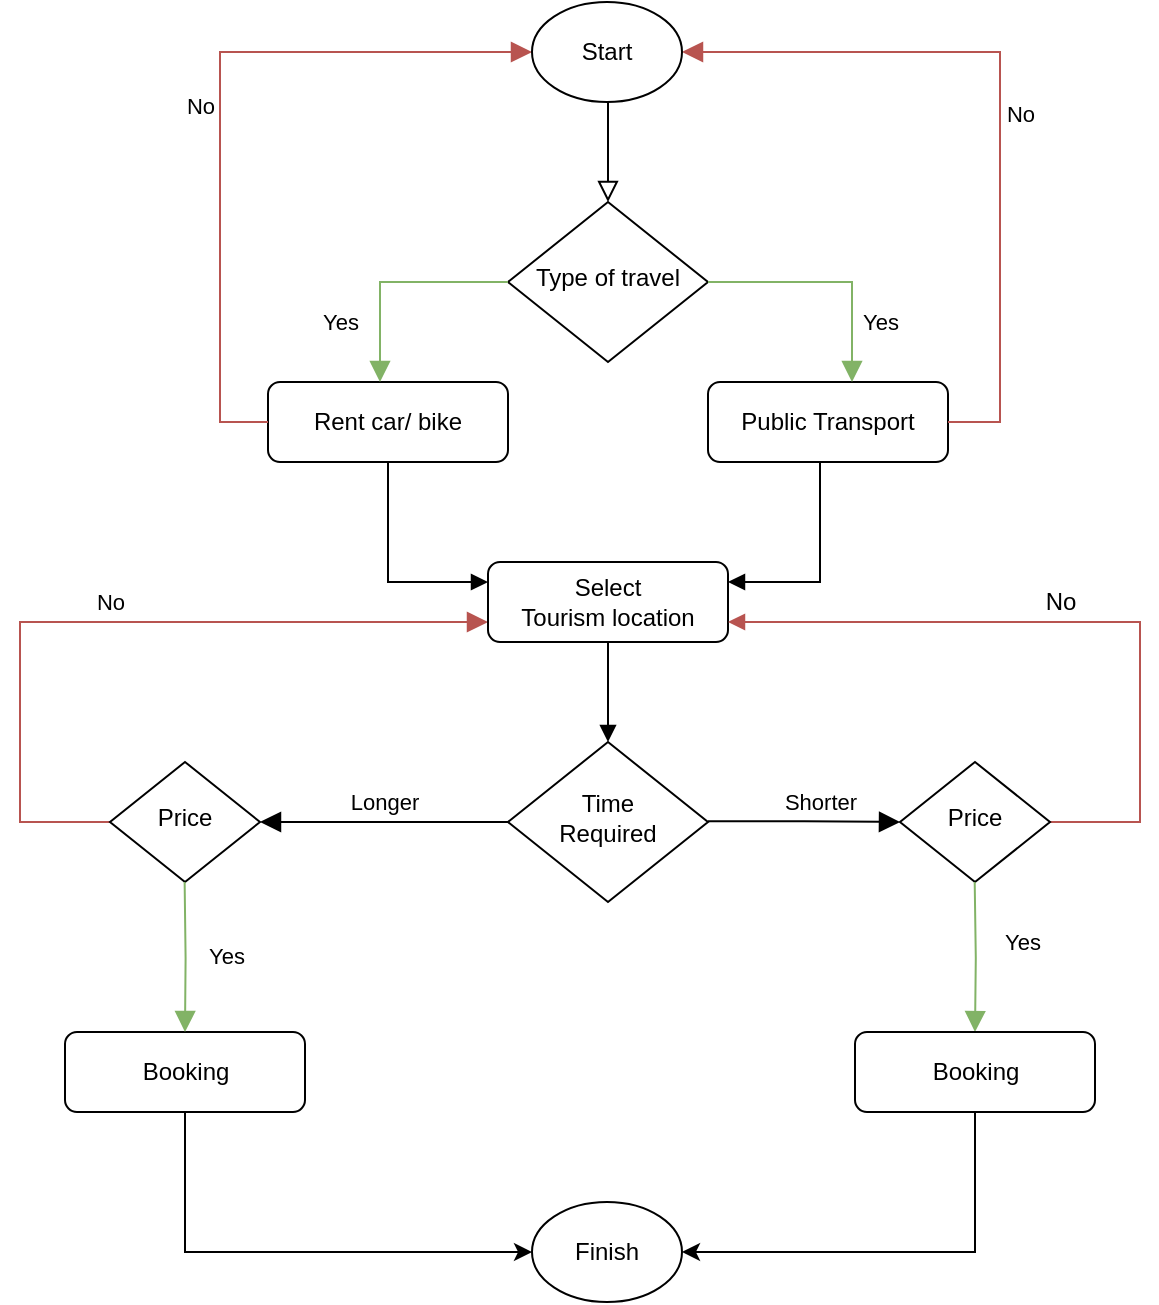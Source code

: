 <mxfile version="21.0.2" type="github">
  <diagram id="C5RBs43oDa-KdzZeNtuy" name="Page-1">
    <mxGraphModel dx="1257" dy="806" grid="1" gridSize="10" guides="1" tooltips="1" connect="1" arrows="1" fold="1" page="1" pageScale="1" pageWidth="827" pageHeight="1169" math="0" shadow="0">
      <root>
        <mxCell id="WIyWlLk6GJQsqaUBKTNV-0" />
        <mxCell id="WIyWlLk6GJQsqaUBKTNV-1" parent="WIyWlLk6GJQsqaUBKTNV-0" />
        <mxCell id="WIyWlLk6GJQsqaUBKTNV-2" value="" style="rounded=0;html=1;jettySize=auto;orthogonalLoop=1;fontSize=11;endArrow=block;endFill=0;endSize=8;strokeWidth=1;shadow=0;labelBackgroundColor=none;edgeStyle=orthogonalEdgeStyle;" parent="WIyWlLk6GJQsqaUBKTNV-1" edge="1">
          <mxGeometry relative="1" as="geometry">
            <mxPoint x="414" y="80" as="sourcePoint" />
            <mxPoint x="414" y="130" as="targetPoint" />
          </mxGeometry>
        </mxCell>
        <mxCell id="WIyWlLk6GJQsqaUBKTNV-5" value="No" style="edgeStyle=orthogonalEdgeStyle;rounded=0;html=1;jettySize=auto;orthogonalLoop=1;fontSize=11;endArrow=block;endFill=1;endSize=8;strokeWidth=1;shadow=0;labelBackgroundColor=none;exitX=0;exitY=0.5;exitDx=0;exitDy=0;entryX=0;entryY=0.75;entryDx=0;entryDy=0;fillColor=#f8cecc;strokeColor=#b85450;" parent="WIyWlLk6GJQsqaUBKTNV-1" source="hhmNKbWDUIImjEml3qDQ-20" target="WIyWlLk6GJQsqaUBKTNV-11" edge="1">
          <mxGeometry y="10" relative="1" as="geometry">
            <mxPoint as="offset" />
            <mxPoint x="60" y="439.44" as="sourcePoint" />
            <mxPoint x="320" y="340" as="targetPoint" />
            <Array as="points">
              <mxPoint x="120" y="440" />
              <mxPoint x="120" y="340" />
            </Array>
          </mxGeometry>
        </mxCell>
        <mxCell id="hhmNKbWDUIImjEml3qDQ-15" style="edgeStyle=orthogonalEdgeStyle;rounded=0;orthogonalLoop=1;jettySize=auto;html=1;exitX=0.5;exitY=1;exitDx=0;exitDy=0;entryX=0.5;entryY=0;entryDx=0;entryDy=0;endArrow=block;endFill=1;" edge="1" parent="WIyWlLk6GJQsqaUBKTNV-1" source="WIyWlLk6GJQsqaUBKTNV-11" target="hhmNKbWDUIImjEml3qDQ-13">
          <mxGeometry relative="1" as="geometry" />
        </mxCell>
        <mxCell id="WIyWlLk6GJQsqaUBKTNV-11" value="Select&lt;br&gt;Tourism location" style="rounded=1;whiteSpace=wrap;html=1;fontSize=12;glass=0;strokeWidth=1;shadow=0;" parent="WIyWlLk6GJQsqaUBKTNV-1" vertex="1">
          <mxGeometry x="354" y="310" width="120" height="40" as="geometry" />
        </mxCell>
        <mxCell id="hhmNKbWDUIImjEml3qDQ-33" style="edgeStyle=orthogonalEdgeStyle;rounded=0;orthogonalLoop=1;jettySize=auto;html=1;entryX=0;entryY=0.5;entryDx=0;entryDy=0;exitX=0.5;exitY=1;exitDx=0;exitDy=0;" edge="1" parent="WIyWlLk6GJQsqaUBKTNV-1" source="WIyWlLk6GJQsqaUBKTNV-12" target="hhmNKbWDUIImjEml3qDQ-31">
          <mxGeometry relative="1" as="geometry" />
        </mxCell>
        <mxCell id="WIyWlLk6GJQsqaUBKTNV-12" value="&lt;span style=&quot;font-weight: normal;&quot;&gt;Booking&lt;/span&gt;" style="rounded=1;whiteSpace=wrap;html=1;fontSize=12;glass=0;strokeWidth=1;shadow=0;fontStyle=1" parent="WIyWlLk6GJQsqaUBKTNV-1" vertex="1">
          <mxGeometry x="142.5" y="545" width="120" height="40" as="geometry" />
        </mxCell>
        <mxCell id="hhmNKbWDUIImjEml3qDQ-4" value="Type of travel" style="rhombus;whiteSpace=wrap;html=1;shadow=0;fontFamily=Helvetica;fontSize=12;align=center;strokeWidth=1;spacing=6;spacingTop=-4;" vertex="1" parent="WIyWlLk6GJQsqaUBKTNV-1">
          <mxGeometry x="364" y="130" width="100" height="80" as="geometry" />
        </mxCell>
        <mxCell id="hhmNKbWDUIImjEml3qDQ-11" style="edgeStyle=orthogonalEdgeStyle;rounded=0;orthogonalLoop=1;jettySize=auto;html=1;exitX=0.5;exitY=1;exitDx=0;exitDy=0;entryX=0;entryY=0.5;entryDx=0;entryDy=0;endArrow=block;endFill=1;" edge="1" parent="WIyWlLk6GJQsqaUBKTNV-1">
          <mxGeometry relative="1" as="geometry">
            <mxPoint x="304" y="250" as="sourcePoint" />
            <mxPoint x="354" y="320" as="targetPoint" />
            <Array as="points">
              <mxPoint x="304" y="320" />
            </Array>
          </mxGeometry>
        </mxCell>
        <mxCell id="hhmNKbWDUIImjEml3qDQ-5" value="Rent car/ bike" style="rounded=1;whiteSpace=wrap;html=1;fontSize=12;glass=0;strokeWidth=1;shadow=0;" vertex="1" parent="WIyWlLk6GJQsqaUBKTNV-1">
          <mxGeometry x="244" y="220" width="120" height="40" as="geometry" />
        </mxCell>
        <mxCell id="hhmNKbWDUIImjEml3qDQ-12" style="edgeStyle=orthogonalEdgeStyle;rounded=0;orthogonalLoop=1;jettySize=auto;html=1;exitX=0.5;exitY=1;exitDx=0;exitDy=0;entryX=1;entryY=0.5;entryDx=0;entryDy=0;endArrow=block;endFill=1;" edge="1" parent="WIyWlLk6GJQsqaUBKTNV-1">
          <mxGeometry relative="1" as="geometry">
            <mxPoint x="524" y="250" as="sourcePoint" />
            <mxPoint x="474.0" y="320" as="targetPoint" />
            <Array as="points">
              <mxPoint x="520" y="250" />
              <mxPoint x="520" y="320" />
            </Array>
          </mxGeometry>
        </mxCell>
        <mxCell id="hhmNKbWDUIImjEml3qDQ-6" value="Public Transport" style="rounded=1;whiteSpace=wrap;html=1;fontSize=12;glass=0;strokeWidth=1;shadow=0;" vertex="1" parent="WIyWlLk6GJQsqaUBKTNV-1">
          <mxGeometry x="464" y="220" width="120" height="40" as="geometry" />
        </mxCell>
        <mxCell id="hhmNKbWDUIImjEml3qDQ-7" value="&lt;span style=&quot;font-weight: normal;&quot;&gt;Yes&lt;/span&gt;" style="rounded=0;html=1;jettySize=auto;orthogonalLoop=1;fontSize=11;endArrow=block;endFill=1;endSize=8;strokeWidth=1;shadow=0;labelBackgroundColor=none;edgeStyle=orthogonalEdgeStyle;exitX=0;exitY=0.5;exitDx=0;exitDy=0;fontStyle=1;fillColor=#d5e8d4;strokeColor=#82b366;" edge="1" parent="WIyWlLk6GJQsqaUBKTNV-1" source="hhmNKbWDUIImjEml3qDQ-4">
          <mxGeometry x="0.474" y="-20" relative="1" as="geometry">
            <mxPoint as="offset" />
            <mxPoint x="360" y="170" as="sourcePoint" />
            <mxPoint x="300" y="220" as="targetPoint" />
            <Array as="points">
              <mxPoint x="300" y="170" />
            </Array>
          </mxGeometry>
        </mxCell>
        <mxCell id="hhmNKbWDUIImjEml3qDQ-8" value="Yes" style="rounded=0;html=1;jettySize=auto;orthogonalLoop=1;fontSize=11;endArrow=block;endFill=1;endSize=8;strokeWidth=1;shadow=0;labelBackgroundColor=none;edgeStyle=orthogonalEdgeStyle;exitX=1;exitY=0.5;exitDx=0;exitDy=0;fillColor=#d5e8d4;strokeColor=#82b366;" edge="1" parent="WIyWlLk6GJQsqaUBKTNV-1" source="hhmNKbWDUIImjEml3qDQ-4">
          <mxGeometry x="0.508" y="14" relative="1" as="geometry">
            <mxPoint as="offset" />
            <mxPoint x="600" y="170" as="sourcePoint" />
            <mxPoint x="536" y="220" as="targetPoint" />
            <Array as="points">
              <mxPoint x="536" y="170" />
            </Array>
          </mxGeometry>
        </mxCell>
        <mxCell id="hhmNKbWDUIImjEml3qDQ-9" value="No" style="edgeStyle=orthogonalEdgeStyle;rounded=0;html=1;jettySize=auto;orthogonalLoop=1;fontSize=11;endArrow=block;endFill=1;endSize=8;strokeWidth=1;shadow=0;labelBackgroundColor=none;entryX=0;entryY=0.5;entryDx=0;entryDy=0;exitX=0;exitY=0.5;exitDx=0;exitDy=0;fillColor=#f8cecc;strokeColor=#b85450;" edge="1" parent="WIyWlLk6GJQsqaUBKTNV-1" source="hhmNKbWDUIImjEml3qDQ-5" target="hhmNKbWDUIImjEml3qDQ-30">
          <mxGeometry y="10" relative="1" as="geometry">
            <mxPoint as="offset" />
            <mxPoint x="170" y="240" as="sourcePoint" />
            <mxPoint x="354" y="60" as="targetPoint" />
            <Array as="points">
              <mxPoint x="220" y="240" />
              <mxPoint x="220" y="55" />
            </Array>
          </mxGeometry>
        </mxCell>
        <mxCell id="hhmNKbWDUIImjEml3qDQ-10" value="No" style="edgeStyle=orthogonalEdgeStyle;rounded=0;html=1;jettySize=auto;orthogonalLoop=1;fontSize=11;endArrow=block;endFill=1;endSize=8;strokeWidth=1;shadow=0;labelBackgroundColor=none;entryX=1;entryY=0.5;entryDx=0;entryDy=0;exitX=1;exitY=0.5;exitDx=0;exitDy=0;fillColor=#f8cecc;strokeColor=#b85450;" edge="1" parent="WIyWlLk6GJQsqaUBKTNV-1" source="hhmNKbWDUIImjEml3qDQ-6" target="hhmNKbWDUIImjEml3qDQ-30">
          <mxGeometry x="-0.025" y="-10" relative="1" as="geometry">
            <mxPoint as="offset" />
            <mxPoint x="589" y="240" as="sourcePoint" />
            <mxPoint x="456.0" y="55" as="targetPoint" />
            <Array as="points">
              <mxPoint x="610" y="240" />
              <mxPoint x="610" y="55" />
            </Array>
          </mxGeometry>
        </mxCell>
        <mxCell id="hhmNKbWDUIImjEml3qDQ-13" value="Time&lt;br&gt;Required" style="rhombus;whiteSpace=wrap;html=1;shadow=0;fontFamily=Helvetica;fontSize=12;align=center;strokeWidth=1;spacing=6;spacingTop=-4;" vertex="1" parent="WIyWlLk6GJQsqaUBKTNV-1">
          <mxGeometry x="364" y="400" width="100" height="80" as="geometry" />
        </mxCell>
        <mxCell id="hhmNKbWDUIImjEml3qDQ-14" value="Shorter" style="edgeStyle=orthogonalEdgeStyle;rounded=0;html=1;jettySize=auto;orthogonalLoop=1;fontSize=11;endArrow=block;endFill=1;endSize=8;strokeWidth=1;shadow=0;labelBackgroundColor=none;entryX=0;entryY=0.5;entryDx=0;entryDy=0;" edge="1" parent="WIyWlLk6GJQsqaUBKTNV-1">
          <mxGeometry x="0.171" y="10" relative="1" as="geometry">
            <mxPoint as="offset" />
            <mxPoint x="464" y="439.6" as="sourcePoint" />
            <mxPoint x="560" y="440" as="targetPoint" />
            <Array as="points">
              <mxPoint x="512" y="440" />
              <mxPoint x="560" y="440" />
            </Array>
          </mxGeometry>
        </mxCell>
        <mxCell id="hhmNKbWDUIImjEml3qDQ-17" value="Longer" style="edgeStyle=orthogonalEdgeStyle;rounded=0;html=1;jettySize=auto;orthogonalLoop=1;fontSize=11;endArrow=block;endFill=1;endSize=8;strokeWidth=1;shadow=0;labelBackgroundColor=none;exitX=0;exitY=0.5;exitDx=0;exitDy=0;" edge="1" parent="WIyWlLk6GJQsqaUBKTNV-1" source="hhmNKbWDUIImjEml3qDQ-13">
          <mxGeometry y="-10" relative="1" as="geometry">
            <mxPoint as="offset" />
            <mxPoint x="360" y="440" as="sourcePoint" />
            <mxPoint x="240" y="440" as="targetPoint" />
          </mxGeometry>
        </mxCell>
        <mxCell id="hhmNKbWDUIImjEml3qDQ-20" value="Price" style="rhombus;whiteSpace=wrap;html=1;shadow=0;fontFamily=Helvetica;fontSize=12;align=center;strokeWidth=1;spacing=6;spacingTop=-4;" vertex="1" parent="WIyWlLk6GJQsqaUBKTNV-1">
          <mxGeometry x="165" y="410" width="75" height="60" as="geometry" />
        </mxCell>
        <mxCell id="hhmNKbWDUIImjEml3qDQ-26" style="edgeStyle=orthogonalEdgeStyle;rounded=0;orthogonalLoop=1;jettySize=auto;html=1;exitX=1;exitY=0.5;exitDx=0;exitDy=0;endArrow=block;endFill=1;fillColor=#f8cecc;strokeColor=#b85450;" edge="1" parent="WIyWlLk6GJQsqaUBKTNV-1" source="hhmNKbWDUIImjEml3qDQ-21">
          <mxGeometry relative="1" as="geometry">
            <mxPoint x="474" y="340" as="targetPoint" />
            <Array as="points">
              <mxPoint x="680" y="440" />
              <mxPoint x="680" y="340" />
            </Array>
          </mxGeometry>
        </mxCell>
        <mxCell id="hhmNKbWDUIImjEml3qDQ-21" value="Price" style="rhombus;whiteSpace=wrap;html=1;shadow=0;fontFamily=Helvetica;fontSize=12;align=center;strokeWidth=1;spacing=6;spacingTop=-4;" vertex="1" parent="WIyWlLk6GJQsqaUBKTNV-1">
          <mxGeometry x="560" y="410" width="75" height="60" as="geometry" />
        </mxCell>
        <mxCell id="hhmNKbWDUIImjEml3qDQ-22" value="Yes" style="rounded=0;html=1;jettySize=auto;orthogonalLoop=1;fontSize=11;endArrow=block;endFill=1;endSize=8;strokeWidth=1;shadow=0;labelBackgroundColor=none;edgeStyle=orthogonalEdgeStyle;entryX=0.5;entryY=0;entryDx=0;entryDy=0;fillColor=#d5e8d4;strokeColor=#82b366;" edge="1" parent="WIyWlLk6GJQsqaUBKTNV-1" target="WIyWlLk6GJQsqaUBKTNV-12">
          <mxGeometry y="20" relative="1" as="geometry">
            <mxPoint as="offset" />
            <mxPoint x="202.32" y="470" as="sourcePoint" />
            <mxPoint x="202.32" y="510" as="targetPoint" />
            <Array as="points" />
          </mxGeometry>
        </mxCell>
        <mxCell id="hhmNKbWDUIImjEml3qDQ-23" value="Yes" style="rounded=0;html=1;jettySize=auto;orthogonalLoop=1;fontSize=11;endArrow=block;endFill=1;endSize=8;strokeWidth=1;shadow=0;labelBackgroundColor=none;edgeStyle=orthogonalEdgeStyle;entryX=0.5;entryY=0;entryDx=0;entryDy=0;fillColor=#d5e8d4;strokeColor=#82b366;" edge="1" parent="WIyWlLk6GJQsqaUBKTNV-1" target="hhmNKbWDUIImjEml3qDQ-28">
          <mxGeometry x="-0.2" y="23" relative="1" as="geometry">
            <mxPoint as="offset" />
            <mxPoint x="597.35" y="470" as="sourcePoint" />
            <mxPoint x="597.35" y="510" as="targetPoint" />
            <Array as="points" />
          </mxGeometry>
        </mxCell>
        <mxCell id="hhmNKbWDUIImjEml3qDQ-27" value="No" style="text;html=1;align=center;verticalAlign=middle;resizable=0;points=[];autosize=1;strokeColor=none;fillColor=none;" vertex="1" parent="WIyWlLk6GJQsqaUBKTNV-1">
          <mxGeometry x="620" y="315" width="40" height="30" as="geometry" />
        </mxCell>
        <mxCell id="hhmNKbWDUIImjEml3qDQ-34" style="edgeStyle=orthogonalEdgeStyle;rounded=0;orthogonalLoop=1;jettySize=auto;html=1;entryX=1;entryY=0.5;entryDx=0;entryDy=0;exitX=0.5;exitY=1;exitDx=0;exitDy=0;" edge="1" parent="WIyWlLk6GJQsqaUBKTNV-1" source="hhmNKbWDUIImjEml3qDQ-28" target="hhmNKbWDUIImjEml3qDQ-31">
          <mxGeometry relative="1" as="geometry" />
        </mxCell>
        <mxCell id="hhmNKbWDUIImjEml3qDQ-28" value="Booking" style="rounded=1;whiteSpace=wrap;html=1;fontSize=12;glass=0;strokeWidth=1;shadow=0;" vertex="1" parent="WIyWlLk6GJQsqaUBKTNV-1">
          <mxGeometry x="537.5" y="545" width="120" height="40" as="geometry" />
        </mxCell>
        <mxCell id="hhmNKbWDUIImjEml3qDQ-30" value="Start" style="ellipse;whiteSpace=wrap;html=1;" vertex="1" parent="WIyWlLk6GJQsqaUBKTNV-1">
          <mxGeometry x="376" y="30" width="75" height="50" as="geometry" />
        </mxCell>
        <mxCell id="hhmNKbWDUIImjEml3qDQ-31" value="Finish" style="ellipse;whiteSpace=wrap;html=1;" vertex="1" parent="WIyWlLk6GJQsqaUBKTNV-1">
          <mxGeometry x="376" y="630" width="75" height="50" as="geometry" />
        </mxCell>
      </root>
    </mxGraphModel>
  </diagram>
</mxfile>
